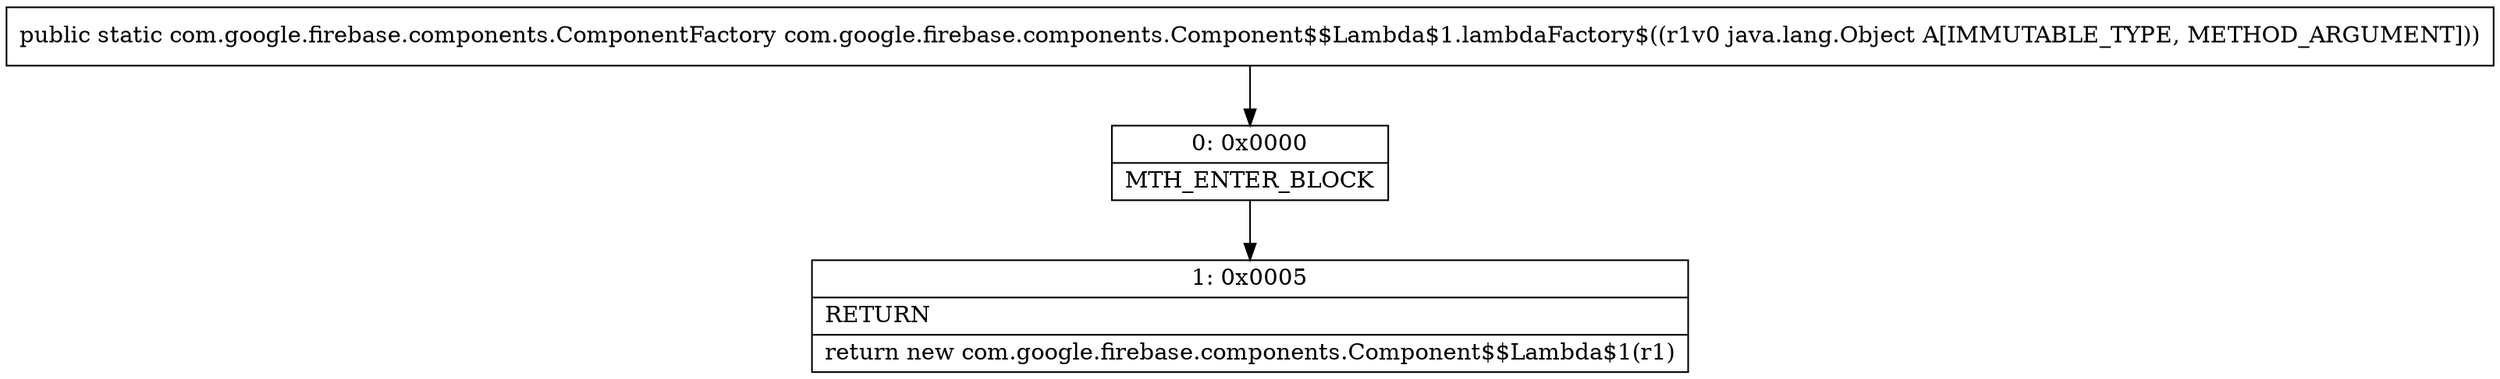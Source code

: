 digraph "CFG forcom.google.firebase.components.Component$$Lambda$1.lambdaFactory$(Ljava\/lang\/Object;)Lcom\/google\/firebase\/components\/ComponentFactory;" {
Node_0 [shape=record,label="{0\:\ 0x0000|MTH_ENTER_BLOCK\l}"];
Node_1 [shape=record,label="{1\:\ 0x0005|RETURN\l|return new com.google.firebase.components.Component$$Lambda$1(r1)\l}"];
MethodNode[shape=record,label="{public static com.google.firebase.components.ComponentFactory com.google.firebase.components.Component$$Lambda$1.lambdaFactory$((r1v0 java.lang.Object A[IMMUTABLE_TYPE, METHOD_ARGUMENT])) }"];
MethodNode -> Node_0;
Node_0 -> Node_1;
}

